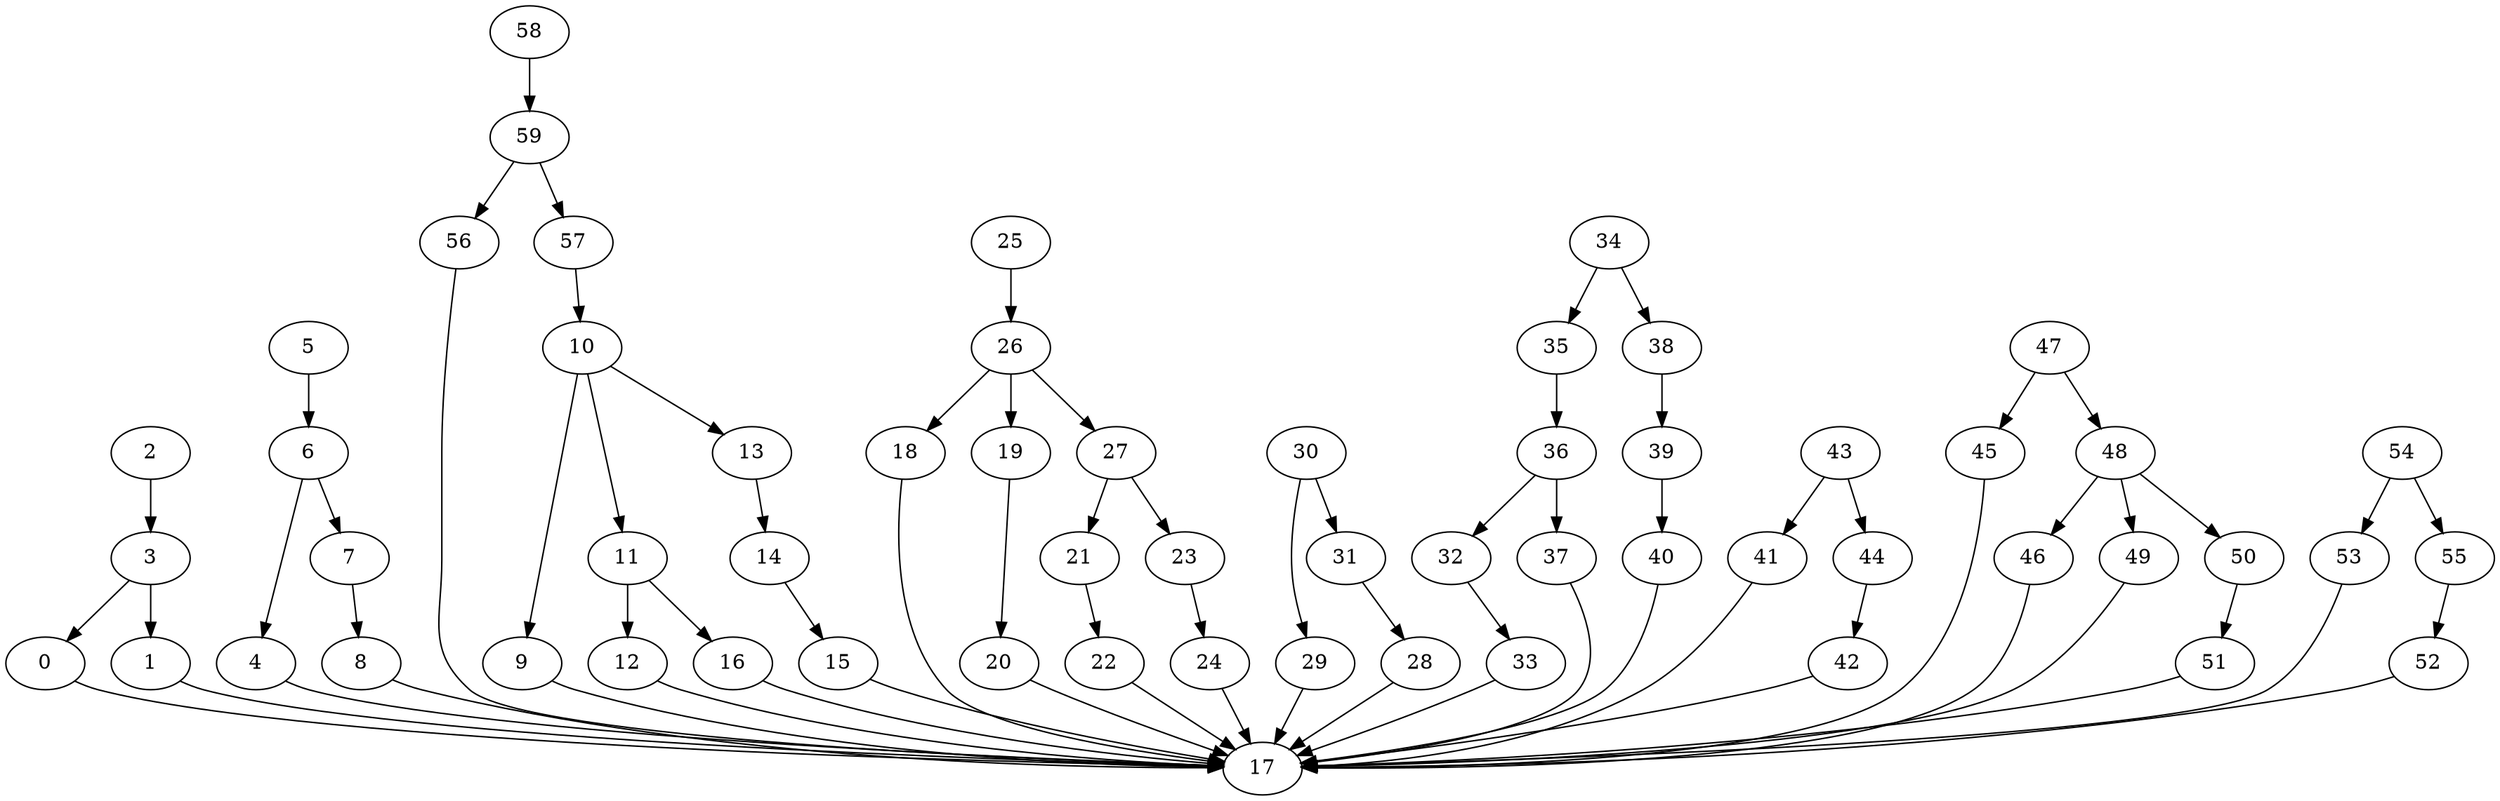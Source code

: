 strict digraph  {
0 [exec=119];
1 [exec=99];
2 [exec=92];
3 [exec=129];
4 [exec=121];
5 [exec=72];
6 [exec=190];
7 [exec=126];
8 [exec=51];
9 [exec=123];
10 [exec=160];
11 [exec=165];
12 [exec=91];
13 [exec=109];
14 [exec=128];
15 [exec=116];
16 [exec=61];
17 [exec=70];
18 [exec=170];
19 [exec=137];
20 [exec=87];
21 [exec=100];
22 [exec=67];
23 [exec=155];
24 [exec=101];
25 [exec=162];
26 [exec=120];
27 [exec=97];
28 [exec=121];
29 [exec=199];
30 [exec=110];
31 [exec=81];
32 [exec=141];
33 [exec=71];
34 [exec=123];
35 [exec=133];
36 [exec=54];
37 [exec=132];
38 [exec=123];
39 [exec=132];
40 [exec=89];
41 [exec=65];
42 [exec=64];
43 [exec=93];
44 [exec=88];
45 [exec=81];
46 [exec=185];
47 [exec=124];
48 [exec=154];
49 [exec=101];
50 [exec=172];
51 [exec=101];
52 [exec=163];
53 [exec=113];
54 [exec=159];
55 [exec=105];
56 [exec=82];
57 [exec=118];
58 [exec=65];
59 [exec=92];
0 -> 17  [comm=10];
1 -> 17  [comm=16];
2 -> 3  [comm=10];
3 -> 0  [comm=10];
3 -> 1  [comm=9];
4 -> 17  [comm=15];
5 -> 6  [comm=20];
6 -> 4  [comm=15];
6 -> 7  [comm=13];
7 -> 8  [comm=5];
8 -> 17  [comm=10];
9 -> 17  [comm=5];
10 -> 11  [comm=14];
10 -> 9  [comm=8];
10 -> 13  [comm=8];
11 -> 12  [comm=20];
11 -> 16  [comm=20];
12 -> 17  [comm=7];
13 -> 14  [comm=12];
14 -> 15  [comm=18];
15 -> 17  [comm=14];
16 -> 17  [comm=16];
18 -> 17  [comm=12];
19 -> 20  [comm=10];
20 -> 17  [comm=5];
21 -> 22  [comm=6];
22 -> 17  [comm=15];
23 -> 24  [comm=19];
24 -> 17  [comm=14];
25 -> 26  [comm=19];
26 -> 27  [comm=19];
26 -> 18  [comm=17];
26 -> 19  [comm=9];
27 -> 21  [comm=13];
27 -> 23  [comm=16];
28 -> 17  [comm=15];
29 -> 17  [comm=9];
30 -> 31  [comm=18];
30 -> 29  [comm=7];
31 -> 28  [comm=9];
32 -> 33  [comm=10];
33 -> 17  [comm=14];
34 -> 35  [comm=16];
34 -> 38  [comm=11];
35 -> 36  [comm=16];
36 -> 37  [comm=7];
36 -> 32  [comm=7];
37 -> 17  [comm=17];
38 -> 39  [comm=10];
39 -> 40  [comm=15];
40 -> 17  [comm=16];
41 -> 17  [comm=15];
42 -> 17  [comm=10];
43 -> 44  [comm=14];
43 -> 41  [comm=5];
44 -> 42  [comm=5];
45 -> 17  [comm=7];
46 -> 17  [comm=16];
47 -> 48  [comm=8];
47 -> 45  [comm=10];
48 -> 49  [comm=10];
48 -> 46  [comm=20];
48 -> 50  [comm=7];
49 -> 17  [comm=8];
50 -> 51  [comm=10];
51 -> 17  [comm=20];
52 -> 17  [comm=12];
53 -> 17  [comm=14];
54 -> 55  [comm=17];
54 -> 53  [comm=12];
55 -> 52  [comm=20];
56 -> 17  [comm=12];
57 -> 10  [comm=14];
58 -> 59  [comm=16];
59 -> 56  [comm=12];
59 -> 57  [comm=15];
}

